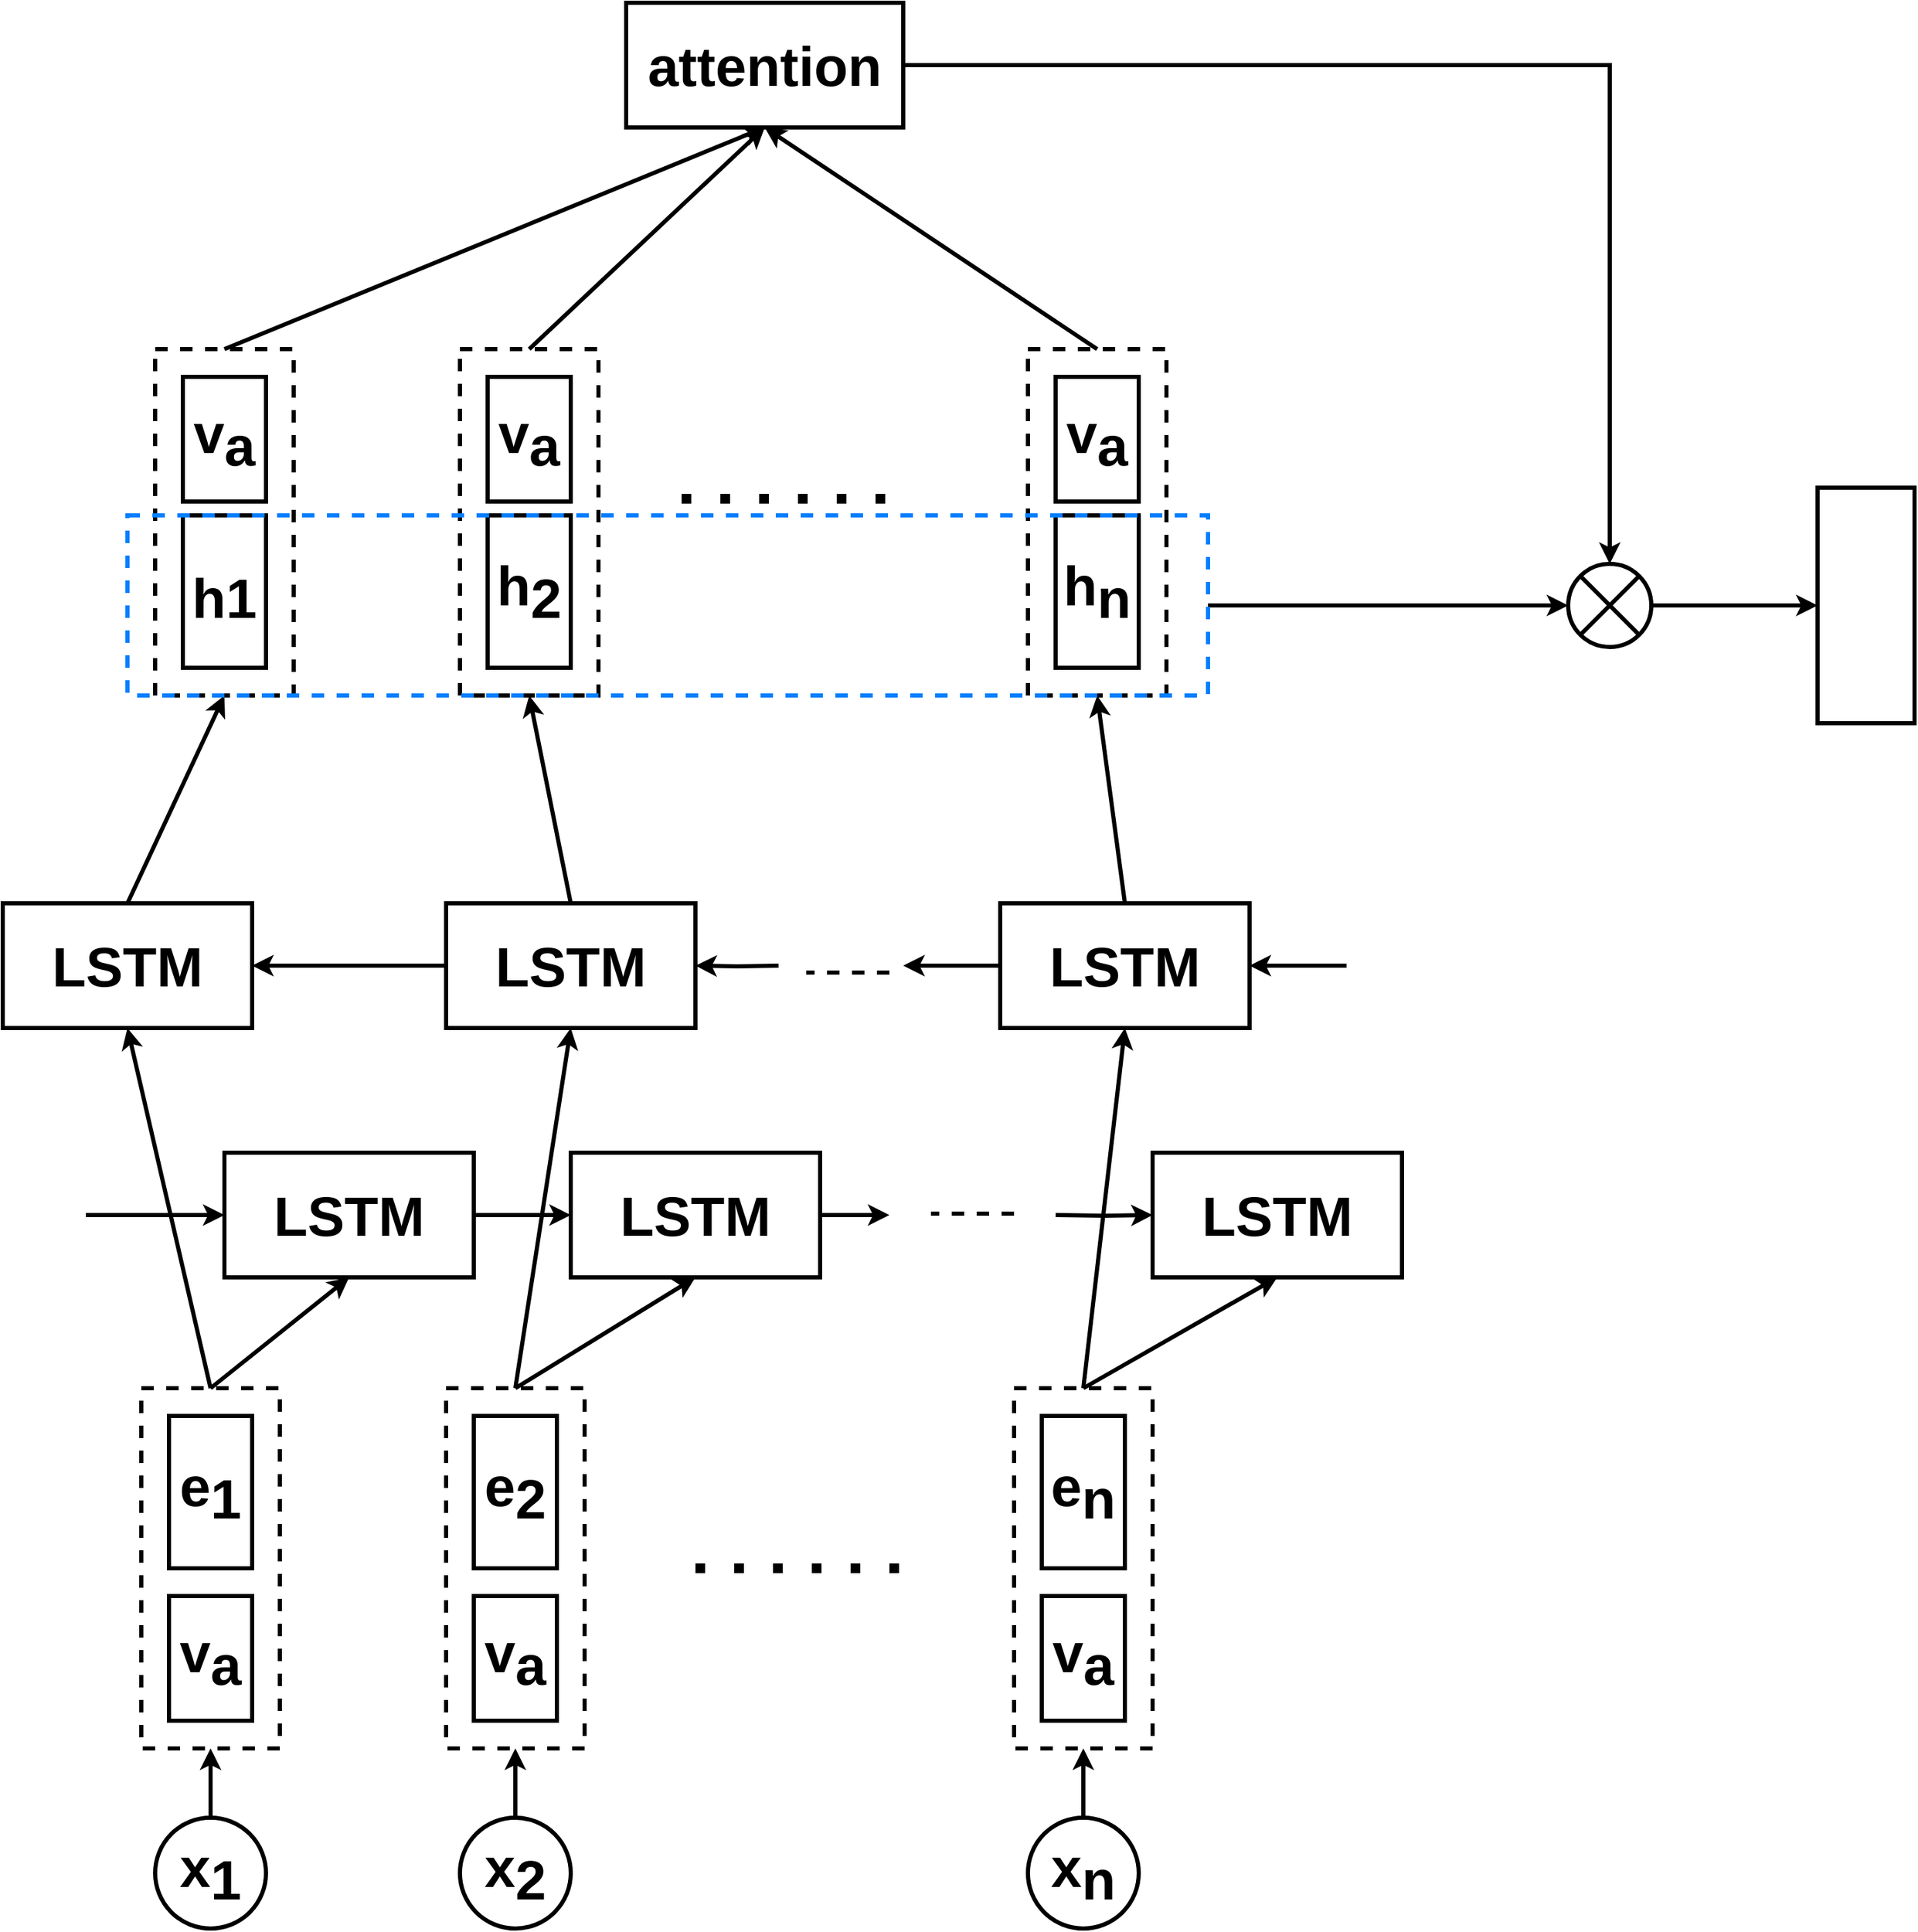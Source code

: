 <mxfile version="14.6.5" type="github">
  <diagram name="Page-1" id="12e1b939-464a-85fe-373e-61e167be1490">
    <mxGraphModel dx="1958" dy="996" grid="1" gridSize="10" guides="1" tooltips="1" connect="1" arrows="1" fold="1" page="1" pageScale="1.5" pageWidth="2000" pageHeight="2000" background="#ffffff" math="0" shadow="0">
      <root>
        <mxCell id="0" />
        <mxCell id="1" parent="0" />
        <mxCell id="Ep_Ha3QmBGwPROYHMwhs-52" style="edgeStyle=none;rounded=0;orthogonalLoop=1;jettySize=auto;html=1;exitX=0.5;exitY=0;exitDx=0;exitDy=0;entryX=0.5;entryY=1;entryDx=0;entryDy=0;fontSize=40;strokeWidth=3;" edge="1" parent="1" source="Ep_Ha3QmBGwPROYHMwhs-2" target="Ep_Ha3QmBGwPROYHMwhs-29">
          <mxGeometry relative="1" as="geometry" />
        </mxCell>
        <mxCell id="Ep_Ha3QmBGwPROYHMwhs-2" value="x&lt;sub style=&quot;font-size: 40px;&quot;&gt;1&lt;/sub&gt;" style="ellipse;whiteSpace=wrap;html=1;aspect=fixed;fontSize=40;fontStyle=1;strokeWidth=3;" vertex="1" parent="1">
          <mxGeometry x="1180" y="2410" width="80" height="80" as="geometry" />
        </mxCell>
        <mxCell id="Ep_Ha3QmBGwPROYHMwhs-53" style="edgeStyle=none;rounded=0;orthogonalLoop=1;jettySize=auto;html=1;exitX=0.5;exitY=0;exitDx=0;exitDy=0;entryX=0.5;entryY=1;entryDx=0;entryDy=0;fontSize=40;strokeWidth=3;" edge="1" parent="1" source="Ep_Ha3QmBGwPROYHMwhs-4" target="Ep_Ha3QmBGwPROYHMwhs-30">
          <mxGeometry relative="1" as="geometry" />
        </mxCell>
        <mxCell id="Ep_Ha3QmBGwPROYHMwhs-4" value="x&lt;span style=&quot;font-size: 40px;&quot;&gt;&lt;sub style=&quot;font-size: 40px;&quot;&gt;2&lt;/sub&gt;&lt;/span&gt;" style="ellipse;whiteSpace=wrap;html=1;aspect=fixed;fontSize=40;fontStyle=1;strokeWidth=3;" vertex="1" parent="1">
          <mxGeometry x="1400" y="2410" width="80" height="80" as="geometry" />
        </mxCell>
        <mxCell id="Ep_Ha3QmBGwPROYHMwhs-54" style="edgeStyle=none;rounded=0;orthogonalLoop=1;jettySize=auto;html=1;exitX=0.5;exitY=0;exitDx=0;exitDy=0;entryX=0.5;entryY=1;entryDx=0;entryDy=0;fontSize=40;strokeWidth=3;" edge="1" parent="1" source="Ep_Ha3QmBGwPROYHMwhs-5" target="Ep_Ha3QmBGwPROYHMwhs-31">
          <mxGeometry relative="1" as="geometry" />
        </mxCell>
        <mxCell id="Ep_Ha3QmBGwPROYHMwhs-5" value="x&lt;span style=&quot;font-size: 40px;&quot;&gt;&lt;sub style=&quot;font-size: 40px;&quot;&gt;n&lt;/sub&gt;&lt;/span&gt;" style="ellipse;whiteSpace=wrap;html=1;aspect=fixed;fontSize=40;fontStyle=1;strokeWidth=3;" vertex="1" parent="1">
          <mxGeometry x="1810" y="2410" width="80" height="80" as="geometry" />
        </mxCell>
        <mxCell id="Ep_Ha3QmBGwPROYHMwhs-7" value="v&lt;sub style=&quot;font-size: 40px;&quot;&gt;a&lt;/sub&gt;" style="rounded=0;whiteSpace=wrap;html=1;fontSize=40;rotation=0;fontStyle=1;strokeWidth=3;" vertex="1" parent="1">
          <mxGeometry x="1190" y="2250" width="60" height="90" as="geometry" />
        </mxCell>
        <mxCell id="Ep_Ha3QmBGwPROYHMwhs-9" value="v&lt;sub style=&quot;font-size: 40px;&quot;&gt;a&lt;/sub&gt;" style="rounded=0;whiteSpace=wrap;html=1;fontSize=40;rotation=0;fontStyle=1;strokeWidth=3;" vertex="1" parent="1">
          <mxGeometry x="1820" y="2250" width="60" height="90" as="geometry" />
        </mxCell>
        <mxCell id="Ep_Ha3QmBGwPROYHMwhs-10" value="v&lt;sub style=&quot;font-size: 40px;&quot;&gt;a&lt;/sub&gt;" style="rounded=0;whiteSpace=wrap;html=1;fontSize=40;rotation=0;fontStyle=1;strokeWidth=3;" vertex="1" parent="1">
          <mxGeometry x="1410" y="2250" width="60" height="90" as="geometry" />
        </mxCell>
        <mxCell id="Ep_Ha3QmBGwPROYHMwhs-11" value="e&lt;sub style=&quot;font-size: 40px;&quot;&gt;2&lt;/sub&gt;" style="rounded=0;whiteSpace=wrap;html=1;fontSize=40;fontStyle=1;strokeWidth=3;" vertex="1" parent="1">
          <mxGeometry x="1410" y="2120" width="60" height="110" as="geometry" />
        </mxCell>
        <mxCell id="Ep_Ha3QmBGwPROYHMwhs-12" value="e&lt;sub style=&quot;font-size: 40px;&quot;&gt;1&lt;/sub&gt;" style="rounded=0;whiteSpace=wrap;html=1;fontSize=40;fontStyle=1;strokeWidth=3;" vertex="1" parent="1">
          <mxGeometry x="1190" y="2120" width="60" height="110" as="geometry" />
        </mxCell>
        <mxCell id="Ep_Ha3QmBGwPROYHMwhs-13" value="e&lt;sub style=&quot;font-size: 40px;&quot;&gt;n&lt;/sub&gt;" style="rounded=0;whiteSpace=wrap;html=1;fontSize=40;fontStyle=1;strokeWidth=3;" vertex="1" parent="1">
          <mxGeometry x="1820" y="2120" width="60" height="110" as="geometry" />
        </mxCell>
        <mxCell id="Ep_Ha3QmBGwPROYHMwhs-36" style="edgeStyle=orthogonalEdgeStyle;rounded=0;orthogonalLoop=1;jettySize=auto;html=1;exitX=1;exitY=0.5;exitDx=0;exitDy=0;entryX=0;entryY=0.5;entryDx=0;entryDy=0;fontSize=40;strokeWidth=3;" edge="1" parent="1" source="Ep_Ha3QmBGwPROYHMwhs-14" target="Ep_Ha3QmBGwPROYHMwhs-15">
          <mxGeometry relative="1" as="geometry" />
        </mxCell>
        <mxCell id="Ep_Ha3QmBGwPROYHMwhs-14" value="LSTM" style="rounded=0;whiteSpace=wrap;html=1;fontSize=40;fontStyle=1;strokeWidth=3;" vertex="1" parent="1">
          <mxGeometry x="1230" y="1930" width="180" height="90" as="geometry" />
        </mxCell>
        <mxCell id="Ep_Ha3QmBGwPROYHMwhs-37" style="edgeStyle=orthogonalEdgeStyle;rounded=0;orthogonalLoop=1;jettySize=auto;html=1;entryX=0;entryY=0.5;entryDx=0;entryDy=0;fontSize=40;strokeWidth=3;" edge="1" parent="1" target="Ep_Ha3QmBGwPROYHMwhs-16">
          <mxGeometry relative="1" as="geometry">
            <mxPoint x="1830" y="1975" as="sourcePoint" />
          </mxGeometry>
        </mxCell>
        <mxCell id="Ep_Ha3QmBGwPROYHMwhs-15" value="LSTM" style="rounded=0;whiteSpace=wrap;html=1;fontSize=40;fontStyle=1;strokeWidth=3;" vertex="1" parent="1">
          <mxGeometry x="1480" y="1930" width="180" height="90" as="geometry" />
        </mxCell>
        <mxCell id="Ep_Ha3QmBGwPROYHMwhs-16" value="LSTM" style="rounded=0;whiteSpace=wrap;html=1;fontSize=40;fontStyle=1;strokeWidth=3;" vertex="1" parent="1">
          <mxGeometry x="1900" y="1930" width="180" height="90" as="geometry" />
        </mxCell>
        <mxCell id="Ep_Ha3QmBGwPROYHMwhs-58" style="edgeStyle=none;rounded=0;orthogonalLoop=1;jettySize=auto;html=1;exitX=0.5;exitY=0;exitDx=0;exitDy=0;entryX=0.5;entryY=1;entryDx=0;entryDy=0;fontSize=40;strokeWidth=3;" edge="1" parent="1" source="Ep_Ha3QmBGwPROYHMwhs-17" target="Ep_Ha3QmBGwPROYHMwhs-55">
          <mxGeometry relative="1" as="geometry" />
        </mxCell>
        <mxCell id="Ep_Ha3QmBGwPROYHMwhs-17" value="LSTM" style="rounded=0;whiteSpace=wrap;html=1;fontSize=40;fontStyle=1;strokeWidth=3;" vertex="1" parent="1">
          <mxGeometry x="1070" y="1750" width="180" height="90" as="geometry" />
        </mxCell>
        <mxCell id="Ep_Ha3QmBGwPROYHMwhs-42" style="edgeStyle=orthogonalEdgeStyle;rounded=0;orthogonalLoop=1;jettySize=auto;html=1;entryX=1;entryY=0.5;entryDx=0;entryDy=0;fontSize=40;exitX=0;exitY=0.5;exitDx=0;exitDy=0;strokeWidth=3;" edge="1" parent="1" source="Ep_Ha3QmBGwPROYHMwhs-18" target="Ep_Ha3QmBGwPROYHMwhs-17">
          <mxGeometry relative="1" as="geometry">
            <mxPoint x="1300" y="1795" as="sourcePoint" />
          </mxGeometry>
        </mxCell>
        <mxCell id="Ep_Ha3QmBGwPROYHMwhs-59" style="edgeStyle=none;rounded=0;orthogonalLoop=1;jettySize=auto;html=1;exitX=0.5;exitY=0;exitDx=0;exitDy=0;entryX=0.5;entryY=1;entryDx=0;entryDy=0;fontSize=40;strokeWidth=3;" edge="1" parent="1" source="Ep_Ha3QmBGwPROYHMwhs-18" target="Ep_Ha3QmBGwPROYHMwhs-56">
          <mxGeometry relative="1" as="geometry" />
        </mxCell>
        <mxCell id="Ep_Ha3QmBGwPROYHMwhs-18" value="LSTM" style="rounded=0;whiteSpace=wrap;html=1;fontSize=40;fontStyle=1;strokeWidth=3;" vertex="1" parent="1">
          <mxGeometry x="1390" y="1750" width="180" height="90" as="geometry" />
        </mxCell>
        <mxCell id="Ep_Ha3QmBGwPROYHMwhs-41" style="edgeStyle=orthogonalEdgeStyle;rounded=0;orthogonalLoop=1;jettySize=auto;html=1;entryX=1;entryY=0.5;entryDx=0;entryDy=0;fontSize=40;strokeWidth=3;" edge="1" parent="1" target="Ep_Ha3QmBGwPROYHMwhs-18">
          <mxGeometry relative="1" as="geometry">
            <mxPoint x="1630" y="1795" as="sourcePoint" />
          </mxGeometry>
        </mxCell>
        <mxCell id="Ep_Ha3QmBGwPROYHMwhs-60" style="edgeStyle=none;rounded=0;orthogonalLoop=1;jettySize=auto;html=1;exitX=0.5;exitY=0;exitDx=0;exitDy=0;entryX=0.5;entryY=1;entryDx=0;entryDy=0;fontSize=40;strokeWidth=3;" edge="1" parent="1" source="Ep_Ha3QmBGwPROYHMwhs-19" target="Ep_Ha3QmBGwPROYHMwhs-57">
          <mxGeometry relative="1" as="geometry" />
        </mxCell>
        <mxCell id="Ep_Ha3QmBGwPROYHMwhs-19" value="LSTM" style="rounded=0;whiteSpace=wrap;html=1;fontSize=40;fontStyle=1;strokeWidth=3;" vertex="1" parent="1">
          <mxGeometry x="1790" y="1750" width="180" height="90" as="geometry" />
        </mxCell>
        <mxCell id="Ep_Ha3QmBGwPROYHMwhs-20" value="v&lt;sub style=&quot;font-size: 40px;&quot;&gt;a&lt;/sub&gt;" style="rounded=0;whiteSpace=wrap;html=1;fontSize=40;rotation=0;fontStyle=1;strokeWidth=3;" vertex="1" parent="1">
          <mxGeometry x="1200" y="1370" width="60" height="90" as="geometry" />
        </mxCell>
        <mxCell id="Ep_Ha3QmBGwPROYHMwhs-21" value="v&lt;sub style=&quot;font-size: 40px;&quot;&gt;a&lt;/sub&gt;" style="rounded=0;whiteSpace=wrap;html=1;fontSize=40;rotation=0;fontStyle=1;strokeWidth=3;" vertex="1" parent="1">
          <mxGeometry x="1830" y="1370" width="60" height="90" as="geometry" />
        </mxCell>
        <mxCell id="Ep_Ha3QmBGwPROYHMwhs-22" value="v&lt;sub style=&quot;font-size: 40px;&quot;&gt;a&lt;/sub&gt;" style="rounded=0;whiteSpace=wrap;html=1;fontSize=40;rotation=0;fontStyle=1;strokeWidth=3;" vertex="1" parent="1">
          <mxGeometry x="1420" y="1370" width="60" height="90" as="geometry" />
        </mxCell>
        <mxCell id="Ep_Ha3QmBGwPROYHMwhs-23" value="h&lt;sub style=&quot;font-size: 40px;&quot;&gt;2&lt;/sub&gt;" style="rounded=0;whiteSpace=wrap;html=1;fontSize=40;fontStyle=1;strokeWidth=3;" vertex="1" parent="1">
          <mxGeometry x="1420" y="1470" width="60" height="110" as="geometry" />
        </mxCell>
        <mxCell id="Ep_Ha3QmBGwPROYHMwhs-24" value="&lt;sub style=&quot;font-size: 40px;&quot;&gt;&lt;span style=&quot;font-size: 40px;&quot;&gt;h&lt;/span&gt;1&lt;/sub&gt;" style="rounded=0;whiteSpace=wrap;html=1;fontSize=40;fontStyle=1;strokeWidth=3;" vertex="1" parent="1">
          <mxGeometry x="1200" y="1470" width="60" height="110" as="geometry" />
        </mxCell>
        <mxCell id="Ep_Ha3QmBGwPROYHMwhs-25" value="h&lt;sub style=&quot;font-size: 40px;&quot;&gt;n&lt;/sub&gt;" style="rounded=0;whiteSpace=wrap;html=1;fontSize=40;fontStyle=1;strokeWidth=3;" vertex="1" parent="1">
          <mxGeometry x="1830" y="1470" width="60" height="110" as="geometry" />
        </mxCell>
        <mxCell id="Ep_Ha3QmBGwPROYHMwhs-64" style="edgeStyle=orthogonalEdgeStyle;rounded=0;orthogonalLoop=1;jettySize=auto;html=1;exitX=1;exitY=0.5;exitDx=0;exitDy=0;entryX=0.5;entryY=0;entryDx=0;entryDy=0;entryPerimeter=0;fontSize=40;strokeWidth=3;" edge="1" parent="1" source="Ep_Ha3QmBGwPROYHMwhs-26" target="Ep_Ha3QmBGwPROYHMwhs-27">
          <mxGeometry relative="1" as="geometry" />
        </mxCell>
        <mxCell id="Ep_Ha3QmBGwPROYHMwhs-26" value="&lt;font style=&quot;font-size: 40px;&quot;&gt;attention&lt;/font&gt;" style="rounded=0;whiteSpace=wrap;html=1;fontSize=40;fontStyle=1;strokeWidth=3;" vertex="1" parent="1">
          <mxGeometry x="1520" y="1100" width="200" height="90" as="geometry" />
        </mxCell>
        <mxCell id="Ep_Ha3QmBGwPROYHMwhs-74" style="edgeStyle=none;rounded=0;orthogonalLoop=1;jettySize=auto;html=1;exitX=1;exitY=0.5;exitDx=0;exitDy=0;exitPerimeter=0;fontSize=40;strokeWidth=3;" edge="1" parent="1" source="Ep_Ha3QmBGwPROYHMwhs-27" target="Ep_Ha3QmBGwPROYHMwhs-28">
          <mxGeometry relative="1" as="geometry" />
        </mxCell>
        <mxCell id="Ep_Ha3QmBGwPROYHMwhs-27" value="" style="verticalLabelPosition=bottom;verticalAlign=top;html=1;shape=mxgraph.flowchart.or;fontSize=40;strokeWidth=3;" vertex="1" parent="1">
          <mxGeometry x="2200" y="1505" width="60" height="60" as="geometry" />
        </mxCell>
        <mxCell id="Ep_Ha3QmBGwPROYHMwhs-28" value="" style="rounded=0;whiteSpace=wrap;html=1;fontSize=40;strokeWidth=3;" vertex="1" parent="1">
          <mxGeometry x="2380" y="1450" width="70" height="170" as="geometry" />
        </mxCell>
        <mxCell id="Ep_Ha3QmBGwPROYHMwhs-34" style="rounded=0;orthogonalLoop=1;jettySize=auto;html=1;exitX=0.5;exitY=0;exitDx=0;exitDy=0;entryX=0.5;entryY=1;entryDx=0;entryDy=0;fontSize=40;strokeWidth=3;" edge="1" parent="1" source="Ep_Ha3QmBGwPROYHMwhs-29" target="Ep_Ha3QmBGwPROYHMwhs-14">
          <mxGeometry relative="1" as="geometry" />
        </mxCell>
        <mxCell id="Ep_Ha3QmBGwPROYHMwhs-35" style="rounded=0;orthogonalLoop=1;jettySize=auto;html=1;exitX=0.5;exitY=0;exitDx=0;exitDy=0;entryX=0.5;entryY=1;entryDx=0;entryDy=0;fontSize=40;strokeWidth=3;" edge="1" parent="1" source="Ep_Ha3QmBGwPROYHMwhs-29" target="Ep_Ha3QmBGwPROYHMwhs-17">
          <mxGeometry relative="1" as="geometry" />
        </mxCell>
        <mxCell id="Ep_Ha3QmBGwPROYHMwhs-29" value="" style="rounded=0;whiteSpace=wrap;html=1;fontSize=40;textOpacity=0;fillColor=none;dashed=1;strokeWidth=3;" vertex="1" parent="1">
          <mxGeometry x="1170" y="2100" width="100" height="260" as="geometry" />
        </mxCell>
        <mxCell id="Ep_Ha3QmBGwPROYHMwhs-38" style="rounded=0;orthogonalLoop=1;jettySize=auto;html=1;exitX=0.5;exitY=0;exitDx=0;exitDy=0;entryX=0.5;entryY=1;entryDx=0;entryDy=0;fontSize=40;strokeWidth=3;" edge="1" parent="1" source="Ep_Ha3QmBGwPROYHMwhs-30" target="Ep_Ha3QmBGwPROYHMwhs-15">
          <mxGeometry relative="1" as="geometry" />
        </mxCell>
        <mxCell id="Ep_Ha3QmBGwPROYHMwhs-71" style="rounded=0;orthogonalLoop=1;jettySize=auto;html=1;exitX=0.5;exitY=0;exitDx=0;exitDy=0;entryX=0.5;entryY=1;entryDx=0;entryDy=0;fontSize=40;strokeWidth=3;" edge="1" parent="1" source="Ep_Ha3QmBGwPROYHMwhs-30" target="Ep_Ha3QmBGwPROYHMwhs-18">
          <mxGeometry relative="1" as="geometry" />
        </mxCell>
        <mxCell id="Ep_Ha3QmBGwPROYHMwhs-30" value="" style="rounded=0;whiteSpace=wrap;html=1;fontSize=40;textOpacity=0;fillColor=none;dashed=1;strokeWidth=3;" vertex="1" parent="1">
          <mxGeometry x="1390" y="2100" width="100" height="260" as="geometry" />
        </mxCell>
        <mxCell id="Ep_Ha3QmBGwPROYHMwhs-39" style="rounded=0;orthogonalLoop=1;jettySize=auto;html=1;exitX=0.5;exitY=0;exitDx=0;exitDy=0;entryX=0.5;entryY=1;entryDx=0;entryDy=0;fontSize=40;strokeWidth=3;" edge="1" parent="1" source="Ep_Ha3QmBGwPROYHMwhs-31" target="Ep_Ha3QmBGwPROYHMwhs-16">
          <mxGeometry relative="1" as="geometry" />
        </mxCell>
        <mxCell id="Ep_Ha3QmBGwPROYHMwhs-40" style="rounded=0;orthogonalLoop=1;jettySize=auto;html=1;exitX=0.5;exitY=0;exitDx=0;exitDy=0;entryX=0.5;entryY=1;entryDx=0;entryDy=0;fontSize=40;strokeWidth=3;" edge="1" parent="1" source="Ep_Ha3QmBGwPROYHMwhs-31" target="Ep_Ha3QmBGwPROYHMwhs-19">
          <mxGeometry relative="1" as="geometry" />
        </mxCell>
        <mxCell id="Ep_Ha3QmBGwPROYHMwhs-31" value="" style="rounded=0;whiteSpace=wrap;html=1;fontSize=40;textOpacity=0;fillColor=none;dashed=1;strokeWidth=3;" vertex="1" parent="1">
          <mxGeometry x="1800" y="2100" width="100" height="260" as="geometry" />
        </mxCell>
        <mxCell id="Ep_Ha3QmBGwPROYHMwhs-48" value="" style="endArrow=classic;html=1;fontSize=40;entryX=1;entryY=0.5;entryDx=0;entryDy=0;strokeWidth=3;" edge="1" parent="1" target="Ep_Ha3QmBGwPROYHMwhs-19">
          <mxGeometry width="50" height="50" relative="1" as="geometry">
            <mxPoint x="2040" y="1795" as="sourcePoint" />
            <mxPoint x="1750" y="2020" as="targetPoint" />
          </mxGeometry>
        </mxCell>
        <mxCell id="Ep_Ha3QmBGwPROYHMwhs-50" value="" style="endArrow=classic;html=1;fontSize=40;entryX=0;entryY=0.5;entryDx=0;entryDy=0;strokeWidth=3;" edge="1" parent="1" target="Ep_Ha3QmBGwPROYHMwhs-14">
          <mxGeometry width="50" height="50" relative="1" as="geometry">
            <mxPoint x="1130" y="1975" as="sourcePoint" />
            <mxPoint x="1020" y="1990" as="targetPoint" />
          </mxGeometry>
        </mxCell>
        <mxCell id="Ep_Ha3QmBGwPROYHMwhs-61" style="edgeStyle=none;rounded=0;orthogonalLoop=1;jettySize=auto;html=1;exitX=0.5;exitY=0;exitDx=0;exitDy=0;entryX=0.5;entryY=1;entryDx=0;entryDy=0;fontSize=40;strokeWidth=3;" edge="1" parent="1" source="Ep_Ha3QmBGwPROYHMwhs-55" target="Ep_Ha3QmBGwPROYHMwhs-26">
          <mxGeometry relative="1" as="geometry" />
        </mxCell>
        <mxCell id="Ep_Ha3QmBGwPROYHMwhs-55" value="" style="rounded=0;whiteSpace=wrap;html=1;dashed=1;fontSize=40;strokeWidth=3;fillColor=none;" vertex="1" parent="1">
          <mxGeometry x="1180" y="1350" width="100" height="250" as="geometry" />
        </mxCell>
        <mxCell id="Ep_Ha3QmBGwPROYHMwhs-62" style="edgeStyle=none;rounded=0;orthogonalLoop=1;jettySize=auto;html=1;exitX=0.5;exitY=0;exitDx=0;exitDy=0;fontSize=40;strokeWidth=3;" edge="1" parent="1" source="Ep_Ha3QmBGwPROYHMwhs-56">
          <mxGeometry relative="1" as="geometry">
            <mxPoint x="1620" y="1190" as="targetPoint" />
          </mxGeometry>
        </mxCell>
        <mxCell id="Ep_Ha3QmBGwPROYHMwhs-56" value="" style="rounded=0;whiteSpace=wrap;html=1;dashed=1;fontSize=40;strokeWidth=3;fillColor=none;" vertex="1" parent="1">
          <mxGeometry x="1400" y="1350" width="100" height="250" as="geometry" />
        </mxCell>
        <mxCell id="Ep_Ha3QmBGwPROYHMwhs-63" style="edgeStyle=none;rounded=0;orthogonalLoop=1;jettySize=auto;html=1;exitX=0.5;exitY=0;exitDx=0;exitDy=0;fontSize=40;strokeWidth=3;" edge="1" parent="1" source="Ep_Ha3QmBGwPROYHMwhs-57">
          <mxGeometry relative="1" as="geometry">
            <mxPoint x="1620" y="1190" as="targetPoint" />
          </mxGeometry>
        </mxCell>
        <mxCell id="Ep_Ha3QmBGwPROYHMwhs-57" value="" style="rounded=0;whiteSpace=wrap;html=1;dashed=1;fontSize=40;strokeWidth=3;fillColor=none;" vertex="1" parent="1">
          <mxGeometry x="1810" y="1350" width="100" height="250" as="geometry" />
        </mxCell>
        <mxCell id="Ep_Ha3QmBGwPROYHMwhs-66" style="edgeStyle=orthogonalEdgeStyle;rounded=0;orthogonalLoop=1;jettySize=auto;html=1;exitX=1;exitY=0.5;exitDx=0;exitDy=0;entryX=0;entryY=0.5;entryDx=0;entryDy=0;entryPerimeter=0;fontSize=40;strokeWidth=3;" edge="1" parent="1" source="Ep_Ha3QmBGwPROYHMwhs-65" target="Ep_Ha3QmBGwPROYHMwhs-27">
          <mxGeometry relative="1" as="geometry" />
        </mxCell>
        <mxCell id="Ep_Ha3QmBGwPROYHMwhs-65" value="" style="rounded=0;whiteSpace=wrap;html=1;dashed=1;fontSize=40;strokeWidth=3;fillColor=none;strokeColor=#007FFF;" vertex="1" parent="1">
          <mxGeometry x="1160" y="1470" width="780" height="130" as="geometry" />
        </mxCell>
        <mxCell id="Ep_Ha3QmBGwPROYHMwhs-67" value="" style="endArrow=classic;html=1;fontSize=40;exitX=0;exitY=0.5;exitDx=0;exitDy=0;strokeWidth=3;" edge="1" parent="1" source="Ep_Ha3QmBGwPROYHMwhs-19">
          <mxGeometry width="50" height="50" relative="1" as="geometry">
            <mxPoint x="1700" y="2070" as="sourcePoint" />
            <mxPoint x="1720" y="1795" as="targetPoint" />
          </mxGeometry>
        </mxCell>
        <mxCell id="Ep_Ha3QmBGwPROYHMwhs-68" value="" style="endArrow=none;dashed=1;html=1;fontSize=40;strokeWidth=3;" edge="1" parent="1">
          <mxGeometry width="50" height="50" relative="1" as="geometry">
            <mxPoint x="1710" y="1800" as="sourcePoint" />
            <mxPoint x="1650" y="1800" as="targetPoint" />
          </mxGeometry>
        </mxCell>
        <mxCell id="Ep_Ha3QmBGwPROYHMwhs-69" value="" style="endArrow=none;dashed=1;html=1;fontSize=40;strokeWidth=3;" edge="1" parent="1">
          <mxGeometry width="50" height="50" relative="1" as="geometry">
            <mxPoint x="1800" y="1974" as="sourcePoint" />
            <mxPoint x="1740" y="1974" as="targetPoint" />
          </mxGeometry>
        </mxCell>
        <mxCell id="Ep_Ha3QmBGwPROYHMwhs-70" value="" style="endArrow=classic;html=1;fontSize=40;strokeWidth=3;exitX=1;exitY=0.5;exitDx=0;exitDy=0;" edge="1" parent="1" source="Ep_Ha3QmBGwPROYHMwhs-15">
          <mxGeometry width="50" height="50" relative="1" as="geometry">
            <mxPoint x="1700" y="2070" as="sourcePoint" />
            <mxPoint x="1710" y="1975" as="targetPoint" />
          </mxGeometry>
        </mxCell>
        <mxCell id="Ep_Ha3QmBGwPROYHMwhs-72" value="" style="endArrow=none;dashed=1;html=1;dashPattern=1 3;strokeWidth=7;fontSize=40;" edge="1" parent="1">
          <mxGeometry width="50" height="50" relative="1" as="geometry">
            <mxPoint x="1570" y="2230" as="sourcePoint" />
            <mxPoint x="1730" y="2230" as="targetPoint" />
          </mxGeometry>
        </mxCell>
        <mxCell id="Ep_Ha3QmBGwPROYHMwhs-73" value="" style="endArrow=none;dashed=1;html=1;dashPattern=1 3;strokeWidth=7;fontSize=40;" edge="1" parent="1">
          <mxGeometry width="50" height="50" relative="1" as="geometry">
            <mxPoint x="1560" y="1458" as="sourcePoint" />
            <mxPoint x="1720" y="1458" as="targetPoint" />
          </mxGeometry>
        </mxCell>
      </root>
    </mxGraphModel>
  </diagram>
</mxfile>
